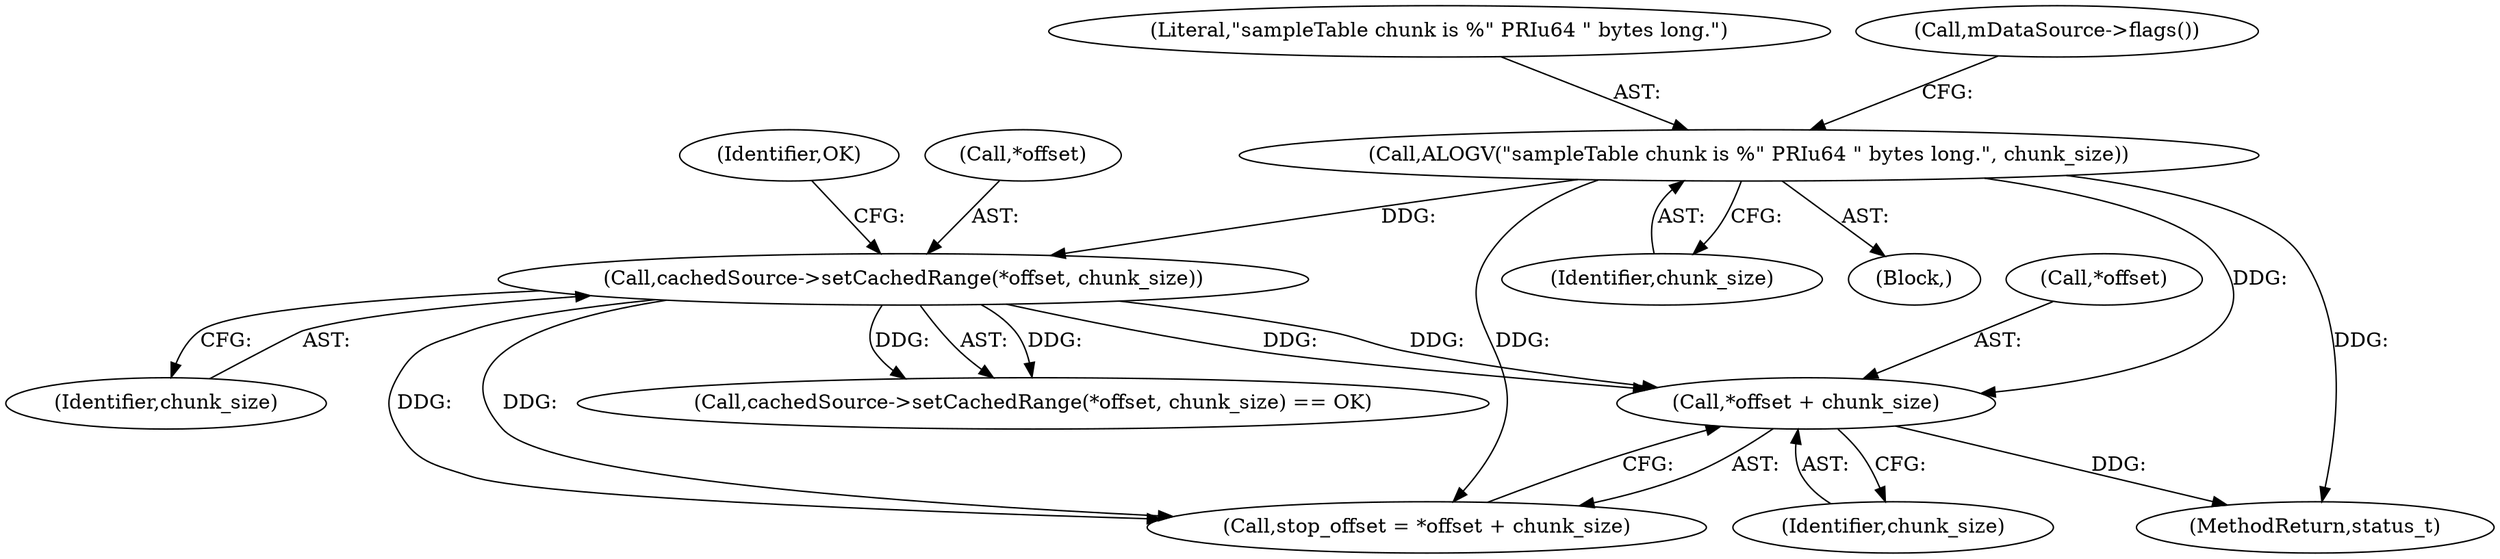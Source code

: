 digraph "0_Android_6fe85f7e15203e48df2cc3e8e1c4bc6ad49dc968@pointer" {
"1000470" [label="(Call,*offset + chunk_size)"];
"1000395" [label="(Call,cachedSource->setCachedRange(*offset, chunk_size))"];
"1000378" [label="(Call,ALOGV(\"sampleTable chunk is %\" PRIu64 \" bytes long.\", chunk_size))"];
"1000471" [label="(Call,*offset)"];
"1000394" [label="(Call,cachedSource->setCachedRange(*offset, chunk_size) == OK)"];
"1000379" [label="(Literal,\"sampleTable chunk is %\" PRIu64 \" bytes long.\")"];
"1000380" [label="(Identifier,chunk_size)"];
"1000470" [label="(Call,*offset + chunk_size)"];
"1000399" [label="(Identifier,OK)"];
"1000398" [label="(Identifier,chunk_size)"];
"1000377" [label="(Block,)"];
"1000383" [label="(Call,mDataSource->flags())"];
"1000468" [label="(Call,stop_offset = *offset + chunk_size)"];
"1000395" [label="(Call,cachedSource->setCachedRange(*offset, chunk_size))"];
"1002931" [label="(MethodReturn,status_t)"];
"1000473" [label="(Identifier,chunk_size)"];
"1000396" [label="(Call,*offset)"];
"1000378" [label="(Call,ALOGV(\"sampleTable chunk is %\" PRIu64 \" bytes long.\", chunk_size))"];
"1000470" -> "1000468"  [label="AST: "];
"1000470" -> "1000473"  [label="CFG: "];
"1000471" -> "1000470"  [label="AST: "];
"1000473" -> "1000470"  [label="AST: "];
"1000468" -> "1000470"  [label="CFG: "];
"1000470" -> "1002931"  [label="DDG: "];
"1000395" -> "1000470"  [label="DDG: "];
"1000395" -> "1000470"  [label="DDG: "];
"1000378" -> "1000470"  [label="DDG: "];
"1000395" -> "1000394"  [label="AST: "];
"1000395" -> "1000398"  [label="CFG: "];
"1000396" -> "1000395"  [label="AST: "];
"1000398" -> "1000395"  [label="AST: "];
"1000399" -> "1000395"  [label="CFG: "];
"1000395" -> "1000394"  [label="DDG: "];
"1000395" -> "1000394"  [label="DDG: "];
"1000378" -> "1000395"  [label="DDG: "];
"1000395" -> "1000468"  [label="DDG: "];
"1000395" -> "1000468"  [label="DDG: "];
"1000378" -> "1000377"  [label="AST: "];
"1000378" -> "1000380"  [label="CFG: "];
"1000379" -> "1000378"  [label="AST: "];
"1000380" -> "1000378"  [label="AST: "];
"1000383" -> "1000378"  [label="CFG: "];
"1000378" -> "1002931"  [label="DDG: "];
"1000378" -> "1000468"  [label="DDG: "];
}
